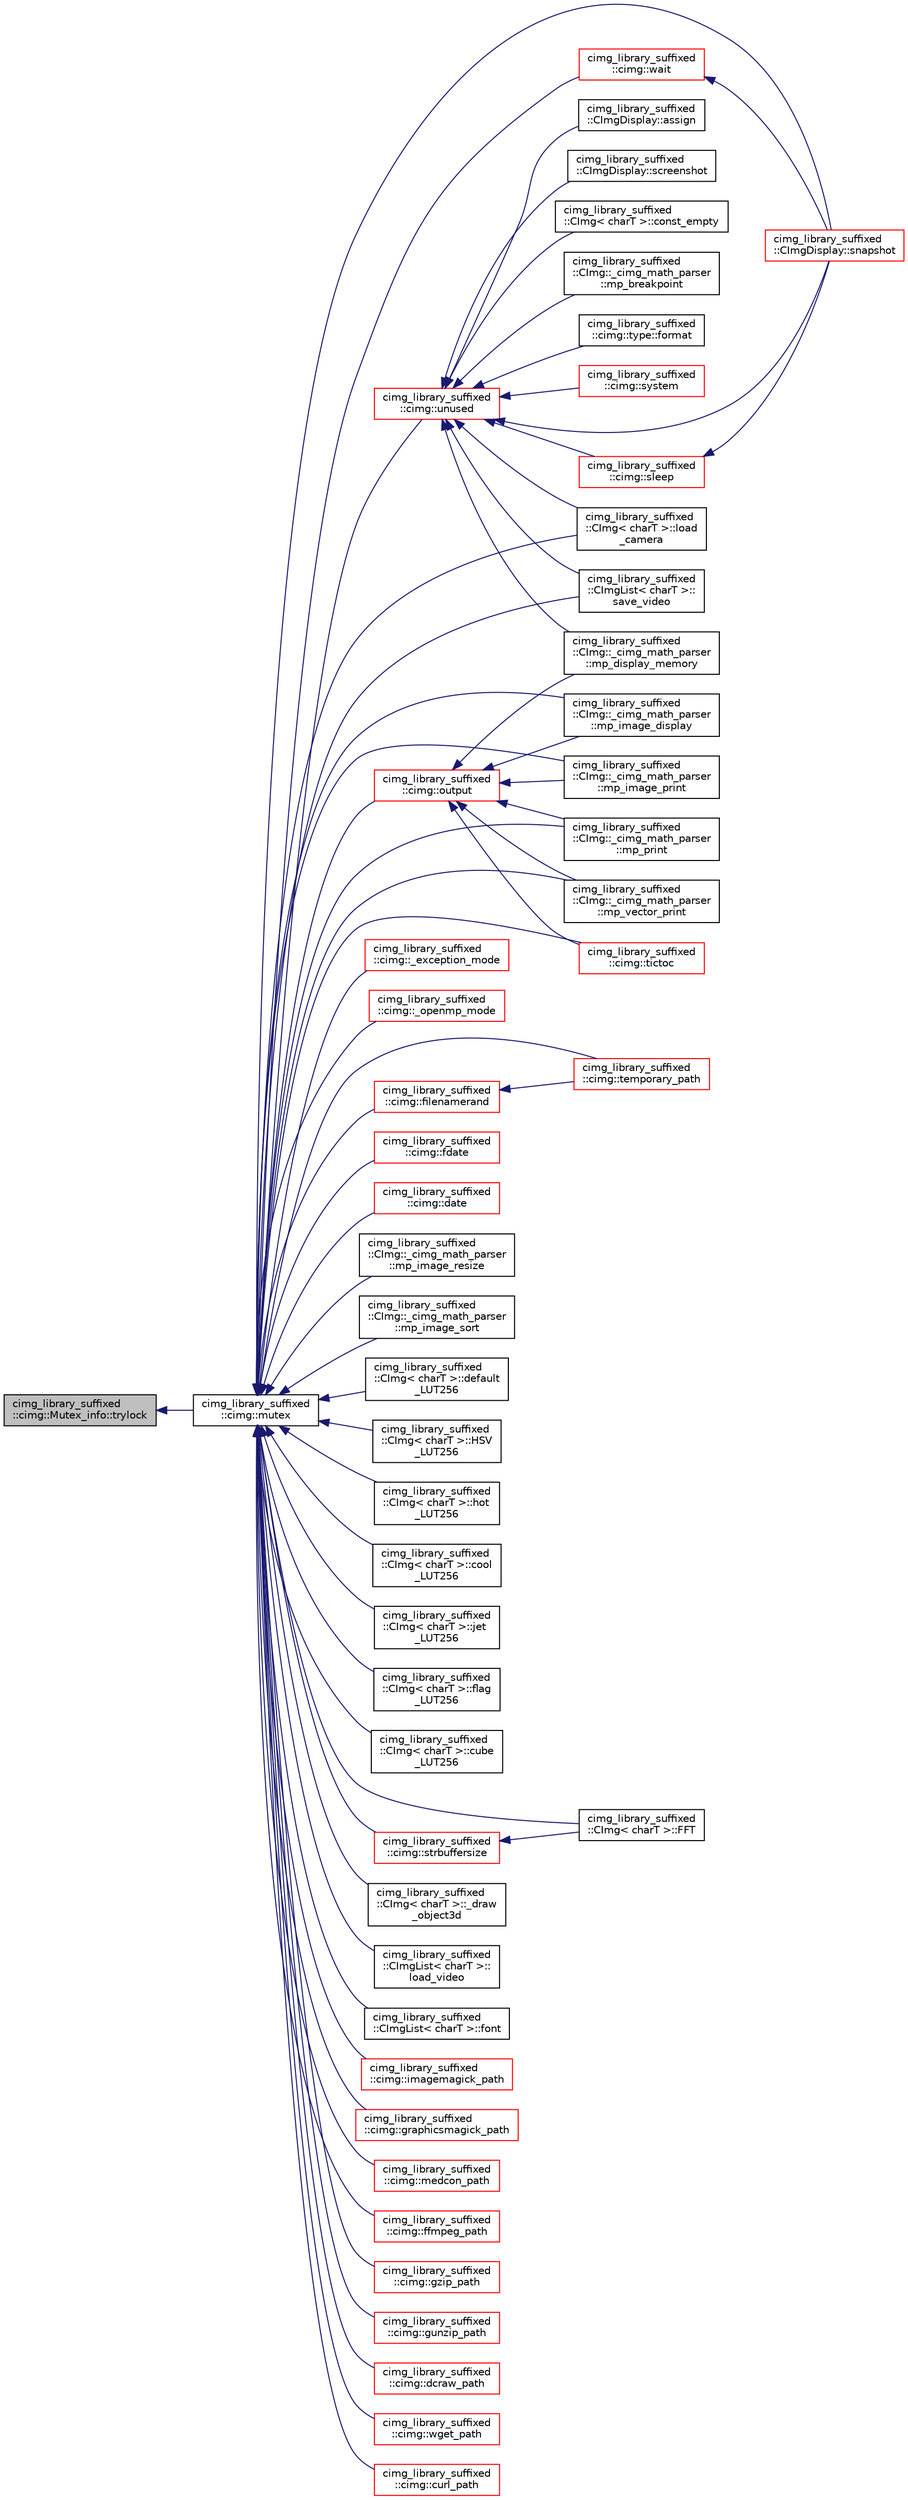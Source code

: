 digraph "cimg_library_suffixed::cimg::Mutex_info::trylock"
{
  edge [fontname="Helvetica",fontsize="10",labelfontname="Helvetica",labelfontsize="10"];
  node [fontname="Helvetica",fontsize="10",shape=record];
  rankdir="LR";
  Node211 [label="cimg_library_suffixed\l::cimg::Mutex_info::trylock",height=0.2,width=0.4,color="black", fillcolor="grey75", style="filled", fontcolor="black"];
  Node211 -> Node212 [dir="back",color="midnightblue",fontsize="10",style="solid",fontname="Helvetica"];
  Node212 [label="cimg_library_suffixed\l::cimg::mutex",height=0.2,width=0.4,color="black", fillcolor="white", style="filled",URL="$namespacecimg__library__suffixed_1_1cimg.html#a9e739e4b4ac058abfba069466617b914"];
  Node212 -> Node213 [dir="back",color="midnightblue",fontsize="10",style="solid",fontname="Helvetica"];
  Node213 [label="cimg_library_suffixed\l::cimg::unused",height=0.2,width=0.4,color="red", fillcolor="white", style="filled",URL="$namespacecimg__library__suffixed_1_1cimg.html#a79aef0cbcf66ceb71c2b74cb66b4deb2",tooltip="Avoid warning messages due to unused parameters. Do nothing actually. "];
  Node213 -> Node214 [dir="back",color="midnightblue",fontsize="10",style="solid",fontname="Helvetica"];
  Node214 [label="cimg_library_suffixed\l::cimg::type::format",height=0.2,width=0.4,color="black", fillcolor="white", style="filled",URL="$structcimg__library__suffixed_1_1cimg_1_1type.html#a282756ed38a301a26ce37292782ec5c5"];
  Node213 -> Node215 [dir="back",color="midnightblue",fontsize="10",style="solid",fontname="Helvetica"];
  Node215 [label="cimg_library_suffixed\l::cimg::system",height=0.2,width=0.4,color="red", fillcolor="white", style="filled",URL="$namespacecimg__library__suffixed_1_1cimg.html#a5ddfa532b09b12973f543977f1f688da"];
  Node213 -> Node256 [dir="back",color="midnightblue",fontsize="10",style="solid",fontname="Helvetica"];
  Node256 [label="cimg_library_suffixed\l::cimg::sleep",height=0.2,width=0.4,color="red", fillcolor="white", style="filled",URL="$namespacecimg__library__suffixed_1_1cimg.html#aa2bf8fb0d97c122cbc52e1f2e167e8a6",tooltip="Sleep for a given numbers of milliseconds. "];
  Node256 -> Node266 [dir="back",color="midnightblue",fontsize="10",style="solid",fontname="Helvetica"];
  Node266 [label="cimg_library_suffixed\l::CImgDisplay::snapshot",height=0.2,width=0.4,color="red", fillcolor="white", style="filled",URL="$structcimg__library__suffixed_1_1_c_img_display.html#a914ee0515249db301dc66275861a6b3e",tooltip="Take a snapshot of the associated window content. "];
  Node213 -> Node271 [dir="back",color="midnightblue",fontsize="10",style="solid",fontname="Helvetica"];
  Node271 [label="cimg_library_suffixed\l::CImgDisplay::assign",height=0.2,width=0.4,color="black", fillcolor="white", style="filled",URL="$structcimg__library__suffixed_1_1_c_img_display.html#a316edd54f58ad7fa3fdbb439f1b34177",tooltip="Construct a display with specified dimensions . "];
  Node213 -> Node272 [dir="back",color="midnightblue",fontsize="10",style="solid",fontname="Helvetica"];
  Node272 [label="cimg_library_suffixed\l::CImgDisplay::screenshot",height=0.2,width=0.4,color="black", fillcolor="white", style="filled",URL="$structcimg__library__suffixed_1_1_c_img_display.html#a264122e4cc7584dfa57678ceda68bfbb",tooltip="Take a snapshot of the current screen content. "];
  Node213 -> Node266 [dir="back",color="midnightblue",fontsize="10",style="solid",fontname="Helvetica"];
  Node213 -> Node273 [dir="back",color="midnightblue",fontsize="10",style="solid",fontname="Helvetica"];
  Node273 [label="cimg_library_suffixed\l::CImg\< charT \>::const_empty",height=0.2,width=0.4,color="black", fillcolor="white", style="filled",URL="$structcimg__library__suffixed_1_1_c_img.html#a0c25588da200d84fb03afb1b491c6738",tooltip="Return a reference to an empty image . "];
  Node213 -> Node274 [dir="back",color="midnightblue",fontsize="10",style="solid",fontname="Helvetica"];
  Node274 [label="cimg_library_suffixed\l::CImg::_cimg_math_parser\l::mp_breakpoint",height=0.2,width=0.4,color="black", fillcolor="white", style="filled",URL="$structcimg__library__suffixed_1_1_c_img_1_1__cimg__math__parser.html#a7a7f75c918df02ccfa168c11a143c585"];
  Node213 -> Node275 [dir="back",color="midnightblue",fontsize="10",style="solid",fontname="Helvetica"];
  Node275 [label="cimg_library_suffixed\l::CImg::_cimg_math_parser\l::mp_display_memory",height=0.2,width=0.4,color="black", fillcolor="white", style="filled",URL="$structcimg__library__suffixed_1_1_c_img_1_1__cimg__math__parser.html#a6d1b924d601f12aafc3733441e165124"];
  Node213 -> Node289 [dir="back",color="midnightblue",fontsize="10",style="solid",fontname="Helvetica"];
  Node289 [label="cimg_library_suffixed\l::CImg\< charT \>::load\l_camera",height=0.2,width=0.4,color="black", fillcolor="white", style="filled",URL="$structcimg__library__suffixed_1_1_c_img.html#a7283a9a49902ac537d8e1bb2613ee9cc",tooltip="Load image from a camera stream, using OpenCV. "];
  Node213 -> Node292 [dir="back",color="midnightblue",fontsize="10",style="solid",fontname="Helvetica"];
  Node292 [label="cimg_library_suffixed\l::CImgList\< charT \>::\lsave_video",height=0.2,width=0.4,color="black", fillcolor="white", style="filled",URL="$structcimg__library__suffixed_1_1_c_img_list.html#a4fcada66102d9f9245f11d2127dbe8fb",tooltip="Save image sequence, using the OpenCV library. "];
  Node212 -> Node295 [dir="back",color="midnightblue",fontsize="10",style="solid",fontname="Helvetica"];
  Node295 [label="cimg_library_suffixed\l::cimg::_exception_mode",height=0.2,width=0.4,color="red", fillcolor="white", style="filled",URL="$namespacecimg__library__suffixed_1_1cimg.html#a6c578f866de2be9be7e385d693c758c8"];
  Node212 -> Node396 [dir="back",color="midnightblue",fontsize="10",style="solid",fontname="Helvetica"];
  Node396 [label="cimg_library_suffixed\l::cimg::_openmp_mode",height=0.2,width=0.4,color="red", fillcolor="white", style="filled",URL="$namespacecimg__library__suffixed_1_1cimg.html#a2a1f404b2580ad14629ca49e7c5380e5",tooltip="Set current  openmp mode. "];
  Node212 -> Node369 [dir="back",color="midnightblue",fontsize="10",style="solid",fontname="Helvetica"];
  Node369 [label="cimg_library_suffixed\l::cimg::output",height=0.2,width=0.4,color="red", fillcolor="white", style="filled",URL="$namespacecimg__library__suffixed_1_1cimg.html#ada686776cc71803df391eea79cd1b3e5",tooltip="Get/set default output stream for the  library messages. "];
  Node369 -> Node275 [dir="back",color="midnightblue",fontsize="10",style="solid",fontname="Helvetica"];
  Node369 -> Node378 [dir="back",color="midnightblue",fontsize="10",style="solid",fontname="Helvetica"];
  Node378 [label="cimg_library_suffixed\l::CImg::_cimg_math_parser\l::mp_image_display",height=0.2,width=0.4,color="black", fillcolor="white", style="filled",URL="$structcimg__library__suffixed_1_1_c_img_1_1__cimg__math__parser.html#ad2d5f6551f0f1016374e3ece398f8624"];
  Node369 -> Node379 [dir="back",color="midnightblue",fontsize="10",style="solid",fontname="Helvetica"];
  Node379 [label="cimg_library_suffixed\l::CImg::_cimg_math_parser\l::mp_image_print",height=0.2,width=0.4,color="black", fillcolor="white", style="filled",URL="$structcimg__library__suffixed_1_1_c_img_1_1__cimg__math__parser.html#accadb0cbf6248cad3cc6985a8325df20"];
  Node369 -> Node380 [dir="back",color="midnightblue",fontsize="10",style="solid",fontname="Helvetica"];
  Node380 [label="cimg_library_suffixed\l::CImg::_cimg_math_parser\l::mp_print",height=0.2,width=0.4,color="black", fillcolor="white", style="filled",URL="$structcimg__library__suffixed_1_1_c_img_1_1__cimg__math__parser.html#aad0725b5cc325c823bb66b26c48fa253"];
  Node369 -> Node381 [dir="back",color="midnightblue",fontsize="10",style="solid",fontname="Helvetica"];
  Node381 [label="cimg_library_suffixed\l::CImg::_cimg_math_parser\l::mp_vector_print",height=0.2,width=0.4,color="black", fillcolor="white", style="filled",URL="$structcimg__library__suffixed_1_1_c_img_1_1__cimg__math__parser.html#a223221c97f90a501165ccafad7d0121a"];
  Node369 -> Node384 [dir="back",color="midnightblue",fontsize="10",style="solid",fontname="Helvetica"];
  Node384 [label="cimg_library_suffixed\l::cimg::tictoc",height=0.2,width=0.4,color="red", fillcolor="white", style="filled",URL="$namespacecimg__library__suffixed_1_1cimg.html#ab47e3a7718b582df77725470f3824eb4"];
  Node212 -> Node258 [dir="back",color="midnightblue",fontsize="10",style="solid",fontname="Helvetica"];
  Node258 [label="cimg_library_suffixed\l::cimg::wait",height=0.2,width=0.4,color="red", fillcolor="white", style="filled",URL="$namespacecimg__library__suffixed_1_1cimg.html#a8431f8cf0989f40df3b6ac7d9dc90abd",tooltip="Wait for a given number of milliseconds since the last call to wait(). "];
  Node258 -> Node266 [dir="back",color="midnightblue",fontsize="10",style="solid",fontname="Helvetica"];
  Node212 -> Node387 [dir="back",color="midnightblue",fontsize="10",style="solid",fontname="Helvetica"];
  Node387 [label="cimg_library_suffixed\l::cimg::filenamerand",height=0.2,width=0.4,color="red", fillcolor="white", style="filled",URL="$namespacecimg__library__suffixed_1_1cimg.html#ae92216bbc140ed7afef601f72ba2bd81"];
  Node387 -> Node327 [dir="back",color="midnightblue",fontsize="10",style="solid",fontname="Helvetica"];
  Node327 [label="cimg_library_suffixed\l::cimg::temporary_path",height=0.2,width=0.4,color="red", fillcolor="white", style="filled",URL="$namespacecimg__library__suffixed_1_1cimg.html#ae9af8e17db04e875db3b45cbe58892d6",tooltip="Get/set path to store temporary files. "];
  Node212 -> Node398 [dir="back",color="midnightblue",fontsize="10",style="solid",fontname="Helvetica"];
  Node398 [label="cimg_library_suffixed\l::cimg::fdate",height=0.2,width=0.4,color="red", fillcolor="white", style="filled",URL="$namespacecimg__library__suffixed_1_1cimg.html#a0654bf4ceae1444ae9fa1113cbb064ee",tooltip="Get last write time of a given file or directory (multiple-attributes version). "];
  Node212 -> Node389 [dir="back",color="midnightblue",fontsize="10",style="solid",fontname="Helvetica"];
  Node389 [label="cimg_library_suffixed\l::cimg::date",height=0.2,width=0.4,color="red", fillcolor="white", style="filled",URL="$namespacecimg__library__suffixed_1_1cimg.html#a6b6e28a991c9e426d8cb1c6d1e02849e",tooltip="Get current local time (multiple-attributes version). "];
  Node212 -> Node266 [dir="back",color="midnightblue",fontsize="10",style="solid",fontname="Helvetica"];
  Node212 -> Node378 [dir="back",color="midnightblue",fontsize="10",style="solid",fontname="Helvetica"];
  Node212 -> Node379 [dir="back",color="midnightblue",fontsize="10",style="solid",fontname="Helvetica"];
  Node212 -> Node400 [dir="back",color="midnightblue",fontsize="10",style="solid",fontname="Helvetica"];
  Node400 [label="cimg_library_suffixed\l::CImg::_cimg_math_parser\l::mp_image_resize",height=0.2,width=0.4,color="black", fillcolor="white", style="filled",URL="$structcimg__library__suffixed_1_1_c_img_1_1__cimg__math__parser.html#ad676e1626e3d1e0abc5317527ecb9e6f"];
  Node212 -> Node401 [dir="back",color="midnightblue",fontsize="10",style="solid",fontname="Helvetica"];
  Node401 [label="cimg_library_suffixed\l::CImg::_cimg_math_parser\l::mp_image_sort",height=0.2,width=0.4,color="black", fillcolor="white", style="filled",URL="$structcimg__library__suffixed_1_1_c_img_1_1__cimg__math__parser.html#a3dc8e03302dcf232f3f72dfd6f0feb96"];
  Node212 -> Node380 [dir="back",color="midnightblue",fontsize="10",style="solid",fontname="Helvetica"];
  Node212 -> Node381 [dir="back",color="midnightblue",fontsize="10",style="solid",fontname="Helvetica"];
  Node212 -> Node402 [dir="back",color="midnightblue",fontsize="10",style="solid",fontname="Helvetica"];
  Node402 [label="cimg_library_suffixed\l::CImg\< charT \>::default\l_LUT256",height=0.2,width=0.4,color="black", fillcolor="white", style="filled",URL="$structcimg__library__suffixed_1_1_c_img.html#a8ba500fe12161e3920124457308956ac",tooltip="Return colormap \"default\", containing 256 colors entries in RGB. "];
  Node212 -> Node403 [dir="back",color="midnightblue",fontsize="10",style="solid",fontname="Helvetica"];
  Node403 [label="cimg_library_suffixed\l::CImg\< charT \>::HSV\l_LUT256",height=0.2,width=0.4,color="black", fillcolor="white", style="filled",URL="$structcimg__library__suffixed_1_1_c_img.html#a51f90120a4070c5d47806c9fffc210ff",tooltip="Return colormap \"HSV\", containing 256 colors entries in RGB. "];
  Node212 -> Node404 [dir="back",color="midnightblue",fontsize="10",style="solid",fontname="Helvetica"];
  Node404 [label="cimg_library_suffixed\l::CImg\< charT \>::hot\l_LUT256",height=0.2,width=0.4,color="black", fillcolor="white", style="filled",URL="$structcimg__library__suffixed_1_1_c_img.html#a2f69ebdf31dfb711698fe30753714c4b",tooltip="Return colormap \"hot\", containing 256 colors entries in RGB. "];
  Node212 -> Node405 [dir="back",color="midnightblue",fontsize="10",style="solid",fontname="Helvetica"];
  Node405 [label="cimg_library_suffixed\l::CImg\< charT \>::cool\l_LUT256",height=0.2,width=0.4,color="black", fillcolor="white", style="filled",URL="$structcimg__library__suffixed_1_1_c_img.html#a005b4b10c6ea4202a3d5b243cfdda18b",tooltip="Return colormap \"cool\", containing 256 colors entries in RGB. "];
  Node212 -> Node406 [dir="back",color="midnightblue",fontsize="10",style="solid",fontname="Helvetica"];
  Node406 [label="cimg_library_suffixed\l::CImg\< charT \>::jet\l_LUT256",height=0.2,width=0.4,color="black", fillcolor="white", style="filled",URL="$structcimg__library__suffixed_1_1_c_img.html#a5d583ac0b28ff49e4fd09216a8ccd5c9",tooltip="Return colormap \"jet\", containing 256 colors entries in RGB. "];
  Node212 -> Node407 [dir="back",color="midnightblue",fontsize="10",style="solid",fontname="Helvetica"];
  Node407 [label="cimg_library_suffixed\l::CImg\< charT \>::flag\l_LUT256",height=0.2,width=0.4,color="black", fillcolor="white", style="filled",URL="$structcimg__library__suffixed_1_1_c_img.html#adb5bd770cc77e0989d01df4498f5138c",tooltip="Return colormap \"flag\", containing 256 colors entries in RGB. "];
  Node212 -> Node408 [dir="back",color="midnightblue",fontsize="10",style="solid",fontname="Helvetica"];
  Node408 [label="cimg_library_suffixed\l::CImg\< charT \>::cube\l_LUT256",height=0.2,width=0.4,color="black", fillcolor="white", style="filled",URL="$structcimg__library__suffixed_1_1_c_img.html#a0783d1845462d2d1f70d9fe3bc9708a2",tooltip="Return colormap \"cube\", containing 256 colors entries in RGB. "];
  Node212 -> Node409 [dir="back",color="midnightblue",fontsize="10",style="solid",fontname="Helvetica"];
  Node409 [label="cimg_library_suffixed\l::CImg\< charT \>::FFT",height=0.2,width=0.4,color="black", fillcolor="white", style="filled",URL="$structcimg__library__suffixed_1_1_c_img.html#abf1763dd0cf132f59147662022feb791",tooltip="Compute 1d Fast Fourier Transform, along a specified axis. "];
  Node212 -> Node410 [dir="back",color="midnightblue",fontsize="10",style="solid",fontname="Helvetica"];
  Node410 [label="cimg_library_suffixed\l::CImg\< charT \>::_draw\l_object3d",height=0.2,width=0.4,color="black", fillcolor="white", style="filled",URL="$structcimg__library__suffixed_1_1_c_img.html#a6dba86c8049ae141ffc9936b2eaf5c5c"];
  Node212 -> Node289 [dir="back",color="midnightblue",fontsize="10",style="solid",fontname="Helvetica"];
  Node212 -> Node323 [dir="back",color="midnightblue",fontsize="10",style="solid",fontname="Helvetica"];
  Node323 [label="cimg_library_suffixed\l::CImgList\< charT \>::\lload_video",height=0.2,width=0.4,color="black", fillcolor="white", style="filled",URL="$structcimg__library__suffixed_1_1_c_img_list.html#a23a2c8ad55006cc12ef5316355e46ea0",tooltip="Load an image from a video file, using OpenCV library. "];
  Node212 -> Node292 [dir="back",color="midnightblue",fontsize="10",style="solid",fontname="Helvetica"];
  Node212 -> Node411 [dir="back",color="midnightblue",fontsize="10",style="solid",fontname="Helvetica"];
  Node411 [label="cimg_library_suffixed\l::CImgList\< charT \>::font",height=0.2,width=0.4,color="black", fillcolor="white", style="filled",URL="$structcimg__library__suffixed_1_1_c_img_list.html#aeb4a6463a473fa5935f69534ca1a49c8",tooltip="Return a CImg pre-defined font with desired size. "];
  Node212 -> Node327 [dir="back",color="midnightblue",fontsize="10",style="solid",fontname="Helvetica"];
  Node212 -> Node329 [dir="back",color="midnightblue",fontsize="10",style="solid",fontname="Helvetica"];
  Node329 [label="cimg_library_suffixed\l::cimg::imagemagick_path",height=0.2,width=0.4,color="red", fillcolor="white", style="filled",URL="$namespacecimg__library__suffixed_1_1cimg.html#a96cabeea0a54a10aeee97ead7b672f0f",tooltip="Get/set path to the Program Files/ directory (Windows only). "];
  Node212 -> Node330 [dir="back",color="midnightblue",fontsize="10",style="solid",fontname="Helvetica"];
  Node330 [label="cimg_library_suffixed\l::cimg::graphicsmagick_path",height=0.2,width=0.4,color="red", fillcolor="white", style="filled",URL="$namespacecimg__library__suffixed_1_1cimg.html#ab4063d8fb2c2564596f33f4a75436f76",tooltip="Get/set path to the GraphicsMagick&#39;s gm binary. "];
  Node212 -> Node331 [dir="back",color="midnightblue",fontsize="10",style="solid",fontname="Helvetica"];
  Node331 [label="cimg_library_suffixed\l::cimg::medcon_path",height=0.2,width=0.4,color="red", fillcolor="white", style="filled",URL="$namespacecimg__library__suffixed_1_1cimg.html#a65c2f6f9671ac4f3eae2b5624313926e",tooltip="Get/set path to the XMedcon&#39;s medcon binary. "];
  Node212 -> Node332 [dir="back",color="midnightblue",fontsize="10",style="solid",fontname="Helvetica"];
  Node332 [label="cimg_library_suffixed\l::cimg::ffmpeg_path",height=0.2,width=0.4,color="red", fillcolor="white", style="filled",URL="$namespacecimg__library__suffixed_1_1cimg.html#a5b8fba26176c5506b1eb27e70ca44889",tooltip="Get/set path to the FFMPEG&#39;s ffmpeg binary. "];
  Node212 -> Node333 [dir="back",color="midnightblue",fontsize="10",style="solid",fontname="Helvetica"];
  Node333 [label="cimg_library_suffixed\l::cimg::gzip_path",height=0.2,width=0.4,color="red", fillcolor="white", style="filled",URL="$namespacecimg__library__suffixed_1_1cimg.html#aac00308d827ccbd69bd26c9ba6e1356b",tooltip="Get/set path to the gzip binary. "];
  Node212 -> Node334 [dir="back",color="midnightblue",fontsize="10",style="solid",fontname="Helvetica"];
  Node334 [label="cimg_library_suffixed\l::cimg::gunzip_path",height=0.2,width=0.4,color="red", fillcolor="white", style="filled",URL="$namespacecimg__library__suffixed_1_1cimg.html#a7b4390d7bec2ffbf27d108f1c3a699e0",tooltip="Get/set path to the gunzip binary. "];
  Node212 -> Node335 [dir="back",color="midnightblue",fontsize="10",style="solid",fontname="Helvetica"];
  Node335 [label="cimg_library_suffixed\l::cimg::dcraw_path",height=0.2,width=0.4,color="red", fillcolor="white", style="filled",URL="$namespacecimg__library__suffixed_1_1cimg.html#ad2459563e2ed326f303b9ac4e91744b0",tooltip="Get/set path to the dcraw binary. "];
  Node212 -> Node336 [dir="back",color="midnightblue",fontsize="10",style="solid",fontname="Helvetica"];
  Node336 [label="cimg_library_suffixed\l::cimg::wget_path",height=0.2,width=0.4,color="red", fillcolor="white", style="filled",URL="$namespacecimg__library__suffixed_1_1cimg.html#a36ccf2e6a6542f4e93eac819cf5d91ba",tooltip="Get/set path to the wget binary. "];
  Node212 -> Node337 [dir="back",color="midnightblue",fontsize="10",style="solid",fontname="Helvetica"];
  Node337 [label="cimg_library_suffixed\l::cimg::curl_path",height=0.2,width=0.4,color="red", fillcolor="white", style="filled",URL="$namespacecimg__library__suffixed_1_1cimg.html#aebd4f990c3e148573c96c04dbfdcc5c6",tooltip="Get/set path to the curl binary. "];
  Node212 -> Node384 [dir="back",color="midnightblue",fontsize="10",style="solid",fontname="Helvetica"];
  Node212 -> Node412 [dir="back",color="midnightblue",fontsize="10",style="solid",fontname="Helvetica"];
  Node412 [label="cimg_library_suffixed\l::cimg::strbuffersize",height=0.2,width=0.4,color="red", fillcolor="white", style="filled",URL="$namespacecimg__library__suffixed_1_1cimg.html#a73a84376fb4f9577c5786ad58289efad"];
  Node412 -> Node409 [dir="back",color="midnightblue",fontsize="10",style="solid",fontname="Helvetica"];
}
